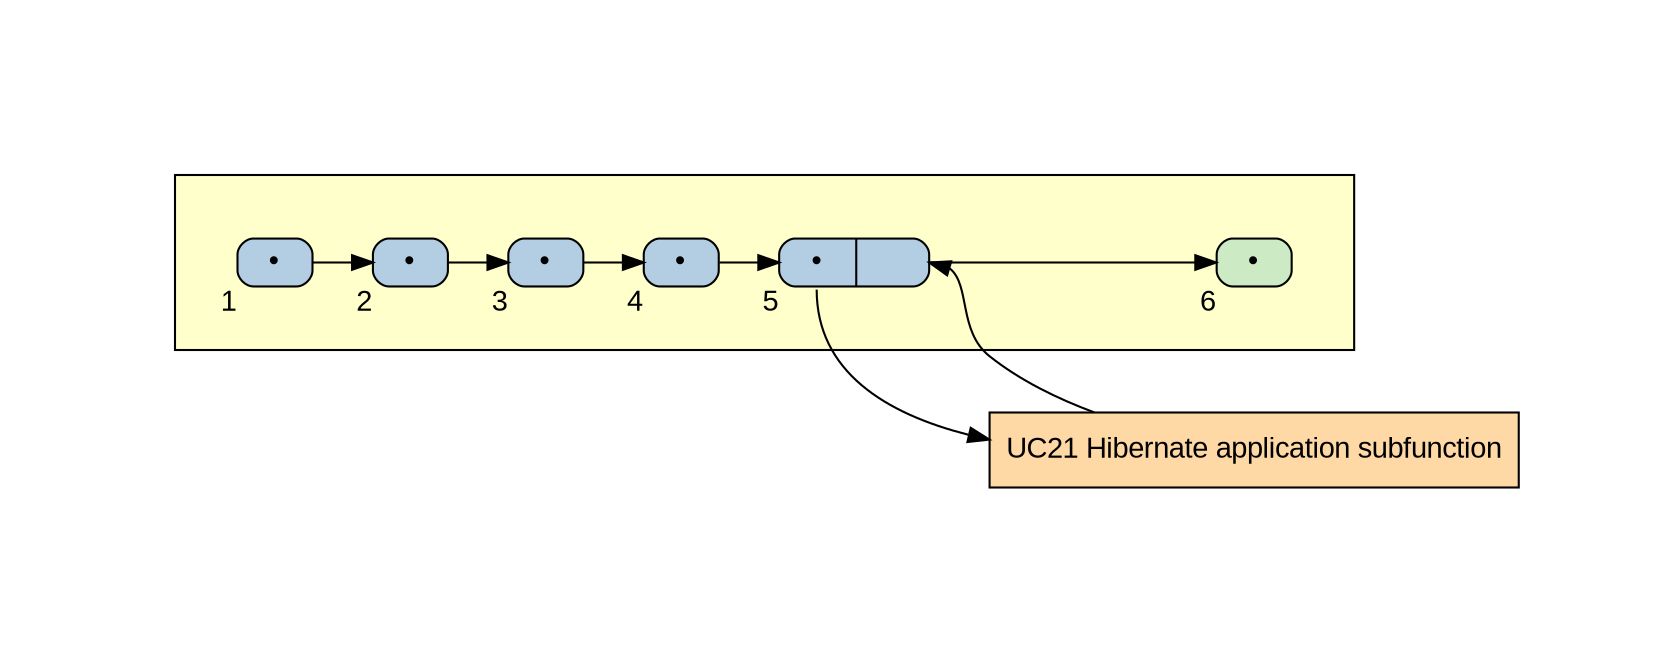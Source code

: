 digraph mygraph {
	rankdir="LR"
	fontcolor="gray"
	fontname="Arial"
	margin="1"
	dpi="62"
	node [
		shape="Mrecord",
		style="filled",
		label="",
		fontname="Arial",
		width="0.5",
		height="0.1",
		fillcolor="#b3cde3"
	]
	edge [
		fontname="Arial"
	]
	ranksep="0.4"
	nodesep="0.2"
	 labeljust="l"
	subgraph cluster_UC5_ {
		bgcolor="#ffffcc"
		label=""
		margin="30"
		"UC51" [xlabel="1", label="{<JMP>&bull;}", tooltip="User selects application to hibernate.", width="0.5"]
		"UC52" [xlabel="2", label="{<JMP>&bull;}", tooltip="System checks that application can be hibernated.", width="0.5"]
		"UC53" [xlabel="3", label="{<JMP>&bull;}", tooltip="System prompts user to confirm hibernation.", width="0.5"]
		"UC54" [xlabel="4", label="{<JMP>&bull;}", tooltip="User confirms the hibernation.", width="0.5"]
		"UC55" [xlabel="5", label="{<JMP>&bull;|<EXT>}", tooltip="System initiates application hibernation. #(include:UC21)", width="1.0"]
		"UC56" [xlabel="6", fillcolor="#ccebc5", label="{<JMP>&bull;}", tooltip="Use case finishes. #(close:app_hibernated)", width="0.5"]
	}
	"UC21" [fillcolor="#fed9a6", shape="box", height="0.5", label="UC21 Hibernate application subfunction", URL="../UC21/UC21.html", target="_top"]
	"UC55":"JMP" -> "UC21" [URL="#UC5_5"]
	"UC21" -> "UC55":"EXT" 
	"UC51":"JMP" -> "UC52":"JMP" [URL="#UC5_1"]
	"UC52":"JMP" -> "UC53":"JMP" [URL="#UC5_2"]
	"UC53":"JMP" -> "UC54":"JMP" [URL="#UC5_3"]
	"UC54":"JMP" -> "UC55":"JMP" [URL="#UC5_4"]
	"UC55":"EXT" -> "UC56":"JMP" [URL="#UC5_5"]
}
